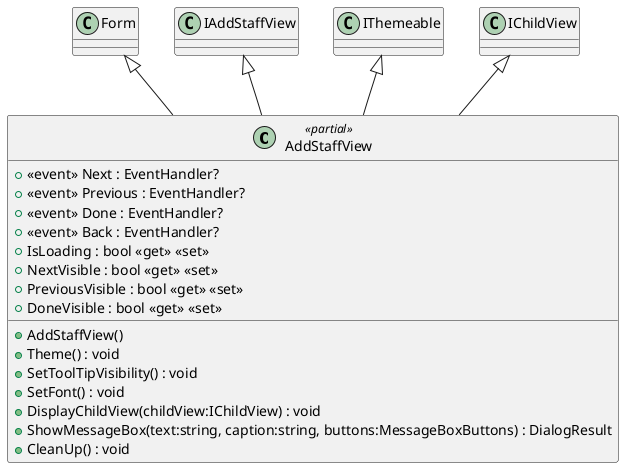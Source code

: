 @startuml
class AddStaffView <<partial>> {
    +  <<event>> Next : EventHandler? 
    +  <<event>> Previous : EventHandler? 
    +  <<event>> Done : EventHandler? 
    +  <<event>> Back : EventHandler? 
    + AddStaffView()
    + Theme() : void
    + SetToolTipVisibility() : void
    + SetFont() : void
    + DisplayChildView(childView:IChildView) : void
    + ShowMessageBox(text:string, caption:string, buttons:MessageBoxButtons) : DialogResult
    + IsLoading : bool <<get>> <<set>>
    + NextVisible : bool <<get>> <<set>>
    + PreviousVisible : bool <<get>> <<set>>
    + DoneVisible : bool <<get>> <<set>>
    + CleanUp() : void
}
Form <|-- AddStaffView
IAddStaffView <|-- AddStaffView
IThemeable <|-- AddStaffView
IChildView <|-- AddStaffView
@enduml
